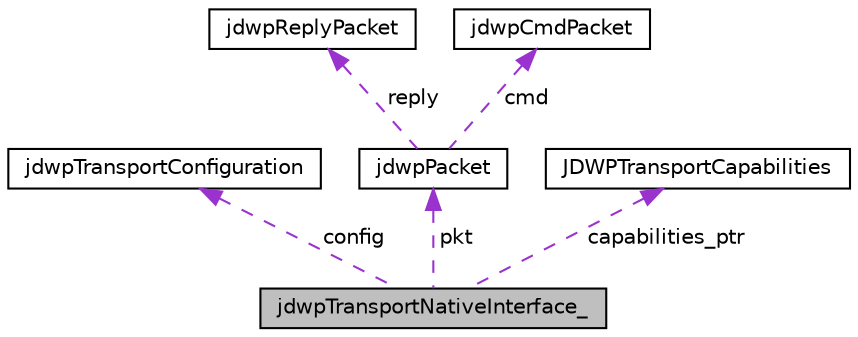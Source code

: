 digraph "jdwpTransportNativeInterface_"
{
 // LATEX_PDF_SIZE
  edge [fontname="Helvetica",fontsize="10",labelfontname="Helvetica",labelfontsize="10"];
  node [fontname="Helvetica",fontsize="10",shape=record];
  Node1 [label="jdwpTransportNativeInterface_",height=0.2,width=0.4,color="black", fillcolor="grey75", style="filled", fontcolor="black",tooltip=" "];
  Node2 -> Node1 [dir="back",color="darkorchid3",fontsize="10",style="dashed",label=" config" ,fontname="Helvetica"];
  Node2 [label="jdwpTransportConfiguration",height=0.2,width=0.4,color="black", fillcolor="white", style="filled",URL="$structjdwp_transport_configuration.html",tooltip=" "];
  Node3 -> Node1 [dir="back",color="darkorchid3",fontsize="10",style="dashed",label=" pkt" ,fontname="Helvetica"];
  Node3 [label="jdwpPacket",height=0.2,width=0.4,color="black", fillcolor="white", style="filled",URL="$structjdwp_packet.html",tooltip=" "];
  Node4 -> Node3 [dir="back",color="darkorchid3",fontsize="10",style="dashed",label=" reply" ,fontname="Helvetica"];
  Node4 [label="jdwpReplyPacket",height=0.2,width=0.4,color="black", fillcolor="white", style="filled",URL="$structjdwp_reply_packet.html",tooltip=" "];
  Node5 -> Node3 [dir="back",color="darkorchid3",fontsize="10",style="dashed",label=" cmd" ,fontname="Helvetica"];
  Node5 [label="jdwpCmdPacket",height=0.2,width=0.4,color="black", fillcolor="white", style="filled",URL="$structjdwp_cmd_packet.html",tooltip=" "];
  Node6 -> Node1 [dir="back",color="darkorchid3",fontsize="10",style="dashed",label=" capabilities_ptr" ,fontname="Helvetica"];
  Node6 [label="JDWPTransportCapabilities",height=0.2,width=0.4,color="black", fillcolor="white", style="filled",URL="$struct_j_d_w_p_transport_capabilities.html",tooltip=" "];
}
